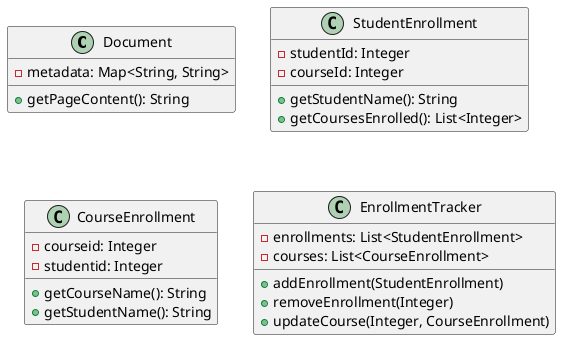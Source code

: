 @startuml
class Document {
    - metadata: Map<String, String>
    + getPageContent(): String
}

class StudentEnrollment {
    - studentId: Integer
    - courseId: Integer
    + getStudentName(): String
    + getCoursesEnrolled(): List<Integer>
}

class CourseEnrollment {
    - courseid: Integer
    - studentid: Integer
    + getCourseName(): String
    + getStudentName(): String
}

class EnrollmentTracker {
    - enrollments: List<StudentEnrollment>
    - courses: List<CourseEnrollment>
    + addEnrollment(StudentEnrollment)
    + removeEnrollment(Integer)
    + updateCourse(Integer, CourseEnrollment)
}

@enduml